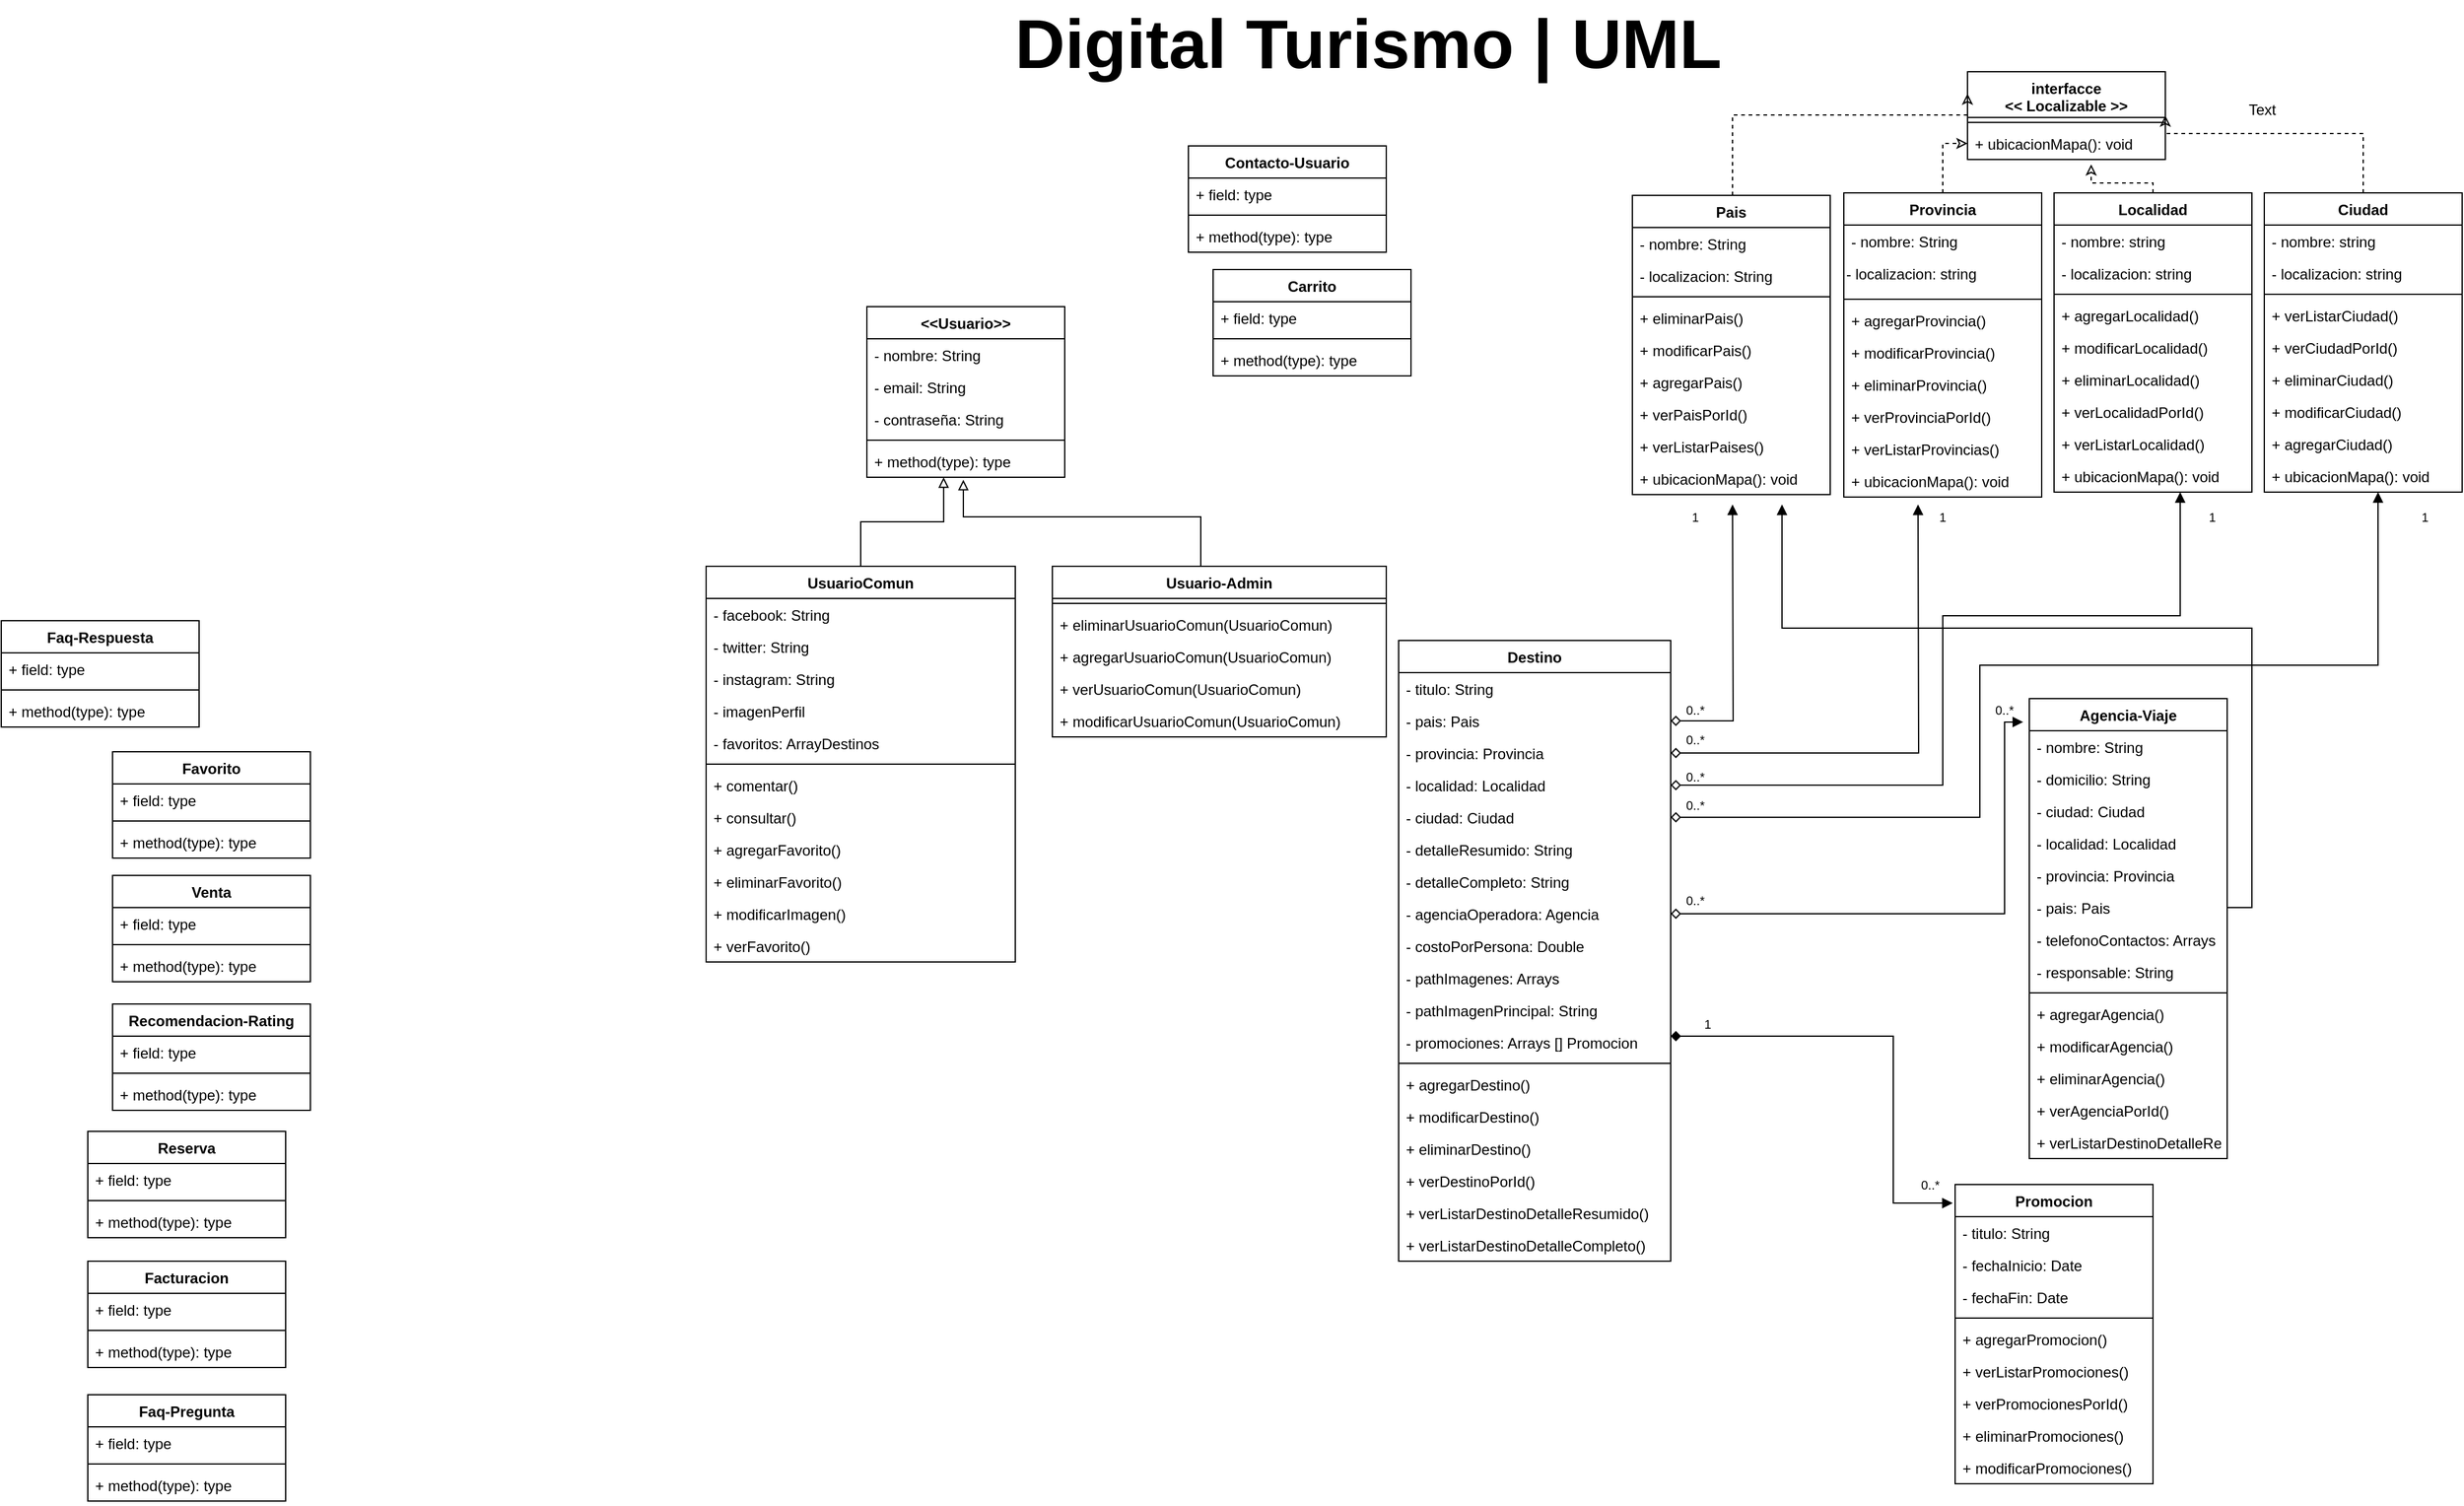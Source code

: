 <mxfile version="12.5.1" type="device"><diagram id="pY3_2us4v5o1dsbWJxJx" name="Page-1"><mxGraphModel dx="1706" dy="696" grid="1" gridSize="10" guides="1" tooltips="1" connect="1" arrows="1" fold="1" page="1" pageScale="1" pageWidth="827" pageHeight="1169" math="0" shadow="0"><root><mxCell id="0"/><mxCell id="1" parent="0"/><mxCell id="URW_GCu5MoqfNA5GjfH8-1" value="&lt;&lt;Usuario&gt;&gt;" style="swimlane;fontStyle=1;align=center;verticalAlign=top;childLayout=stackLayout;horizontal=1;startSize=26;horizontalStack=0;resizeParent=1;resizeParentMax=0;resizeLast=0;collapsible=1;marginBottom=0;" parent="1" vertex="1"><mxGeometry x="20" y="270" width="160" height="138" as="geometry"/></mxCell><mxCell id="URW_GCu5MoqfNA5GjfH8-2" value="- nombre: String " style="text;strokeColor=none;fillColor=none;align=left;verticalAlign=top;spacingLeft=4;spacingRight=4;overflow=hidden;rotatable=0;points=[[0,0.5],[1,0.5]];portConstraint=eastwest;" parent="URW_GCu5MoqfNA5GjfH8-1" vertex="1"><mxGeometry y="26" width="160" height="26" as="geometry"/></mxCell><mxCell id="oF1Pb9FVoWxPu9_nE2M1-12" value="- email: String" style="text;strokeColor=none;fillColor=none;align=left;verticalAlign=top;spacingLeft=4;spacingRight=4;overflow=hidden;rotatable=0;points=[[0,0.5],[1,0.5]];portConstraint=eastwest;" vertex="1" parent="URW_GCu5MoqfNA5GjfH8-1"><mxGeometry y="52" width="160" height="26" as="geometry"/></mxCell><mxCell id="oF1Pb9FVoWxPu9_nE2M1-13" value="- contraseña: String" style="text;strokeColor=none;fillColor=none;align=left;verticalAlign=top;spacingLeft=4;spacingRight=4;overflow=hidden;rotatable=0;points=[[0,0.5],[1,0.5]];portConstraint=eastwest;" vertex="1" parent="URW_GCu5MoqfNA5GjfH8-1"><mxGeometry y="78" width="160" height="26" as="geometry"/></mxCell><mxCell id="URW_GCu5MoqfNA5GjfH8-3" value="" style="line;strokeWidth=1;fillColor=none;align=left;verticalAlign=middle;spacingTop=-1;spacingLeft=3;spacingRight=3;rotatable=0;labelPosition=right;points=[];portConstraint=eastwest;" parent="URW_GCu5MoqfNA5GjfH8-1" vertex="1"><mxGeometry y="104" width="160" height="8" as="geometry"/></mxCell><mxCell id="URW_GCu5MoqfNA5GjfH8-4" value="+ method(type): type" style="text;strokeColor=none;fillColor=none;align=left;verticalAlign=top;spacingLeft=4;spacingRight=4;overflow=hidden;rotatable=0;points=[[0,0.5],[1,0.5]];portConstraint=eastwest;" parent="URW_GCu5MoqfNA5GjfH8-1" vertex="1"><mxGeometry y="112" width="160" height="26" as="geometry"/></mxCell><mxCell id="URW_GCu5MoqfNA5GjfH8-5" value="Destino" style="swimlane;fontStyle=1;align=center;verticalAlign=top;childLayout=stackLayout;horizontal=1;startSize=26;horizontalStack=0;resizeParent=1;resizeParentMax=0;resizeLast=0;collapsible=1;marginBottom=0;" parent="1" vertex="1"><mxGeometry x="450" y="540" width="220" height="502" as="geometry"/></mxCell><mxCell id="URW_GCu5MoqfNA5GjfH8-6" value="- titulo: String" style="text;strokeColor=none;fillColor=none;align=left;verticalAlign=top;spacingLeft=4;spacingRight=4;overflow=hidden;rotatable=0;points=[[0,0.5],[1,0.5]];portConstraint=eastwest;" parent="URW_GCu5MoqfNA5GjfH8-5" vertex="1"><mxGeometry y="26" width="220" height="26" as="geometry"/></mxCell><mxCell id="ZcD0FGQ2wyJFQ0tiXEFN-21" value="- pais: Pais" style="text;strokeColor=none;fillColor=none;align=left;verticalAlign=top;spacingLeft=4;spacingRight=4;overflow=hidden;rotatable=0;points=[[0,0.5],[1,0.5]];portConstraint=eastwest;" parent="URW_GCu5MoqfNA5GjfH8-5" vertex="1"><mxGeometry y="52" width="220" height="26" as="geometry"/></mxCell><mxCell id="ZcD0FGQ2wyJFQ0tiXEFN-22" value="- provincia: Provincia" style="text;strokeColor=none;fillColor=none;align=left;verticalAlign=top;spacingLeft=4;spacingRight=4;overflow=hidden;rotatable=0;points=[[0,0.5],[1,0.5]];portConstraint=eastwest;" parent="URW_GCu5MoqfNA5GjfH8-5" vertex="1"><mxGeometry y="78" width="220" height="26" as="geometry"/></mxCell><mxCell id="ZcD0FGQ2wyJFQ0tiXEFN-23" value="- localidad: Localidad" style="text;strokeColor=none;fillColor=none;align=left;verticalAlign=top;spacingLeft=4;spacingRight=4;overflow=hidden;rotatable=0;points=[[0,0.5],[1,0.5]];portConstraint=eastwest;" parent="URW_GCu5MoqfNA5GjfH8-5" vertex="1"><mxGeometry y="104" width="220" height="26" as="geometry"/></mxCell><mxCell id="ZcD0FGQ2wyJFQ0tiXEFN-24" value="- ciudad: Ciudad" style="text;strokeColor=none;fillColor=none;align=left;verticalAlign=top;spacingLeft=4;spacingRight=4;overflow=hidden;rotatable=0;points=[[0,0.5],[1,0.5]];portConstraint=eastwest;" parent="URW_GCu5MoqfNA5GjfH8-5" vertex="1"><mxGeometry y="130" width="220" height="26" as="geometry"/></mxCell><mxCell id="ZcD0FGQ2wyJFQ0tiXEFN-25" value="- detalleResumido: String" style="text;strokeColor=none;fillColor=none;align=left;verticalAlign=top;spacingLeft=4;spacingRight=4;overflow=hidden;rotatable=0;points=[[0,0.5],[1,0.5]];portConstraint=eastwest;" parent="URW_GCu5MoqfNA5GjfH8-5" vertex="1"><mxGeometry y="156" width="220" height="26" as="geometry"/></mxCell><mxCell id="ZcD0FGQ2wyJFQ0tiXEFN-26" value="- detalleCompleto: String" style="text;strokeColor=none;fillColor=none;align=left;verticalAlign=top;spacingLeft=4;spacingRight=4;overflow=hidden;rotatable=0;points=[[0,0.5],[1,0.5]];portConstraint=eastwest;" parent="URW_GCu5MoqfNA5GjfH8-5" vertex="1"><mxGeometry y="182" width="220" height="26" as="geometry"/></mxCell><mxCell id="ZcD0FGQ2wyJFQ0tiXEFN-27" value="- agenciaOperadora: Agencia" style="text;strokeColor=none;fillColor=none;align=left;verticalAlign=top;spacingLeft=4;spacingRight=4;overflow=hidden;rotatable=0;points=[[0,0.5],[1,0.5]];portConstraint=eastwest;" parent="URW_GCu5MoqfNA5GjfH8-5" vertex="1"><mxGeometry y="208" width="220" height="26" as="geometry"/></mxCell><mxCell id="ZcD0FGQ2wyJFQ0tiXEFN-43" value="- costoPorPersona: Double" style="text;strokeColor=none;fillColor=none;align=left;verticalAlign=top;spacingLeft=4;spacingRight=4;overflow=hidden;rotatable=0;points=[[0,0.5],[1,0.5]];portConstraint=eastwest;" parent="URW_GCu5MoqfNA5GjfH8-5" vertex="1"><mxGeometry y="234" width="220" height="26" as="geometry"/></mxCell><mxCell id="ZcD0FGQ2wyJFQ0tiXEFN-44" value="- pathImagenes: Arrays" style="text;strokeColor=none;fillColor=none;align=left;verticalAlign=top;spacingLeft=4;spacingRight=4;overflow=hidden;rotatable=0;points=[[0,0.5],[1,0.5]];portConstraint=eastwest;" parent="URW_GCu5MoqfNA5GjfH8-5" vertex="1"><mxGeometry y="260" width="220" height="26" as="geometry"/></mxCell><mxCell id="ZcD0FGQ2wyJFQ0tiXEFN-45" value="- pathImagenPrincipal: String" style="text;strokeColor=none;fillColor=none;align=left;verticalAlign=top;spacingLeft=4;spacingRight=4;overflow=hidden;rotatable=0;points=[[0,0.5],[1,0.5]];portConstraint=eastwest;" parent="URW_GCu5MoqfNA5GjfH8-5" vertex="1"><mxGeometry y="286" width="220" height="26" as="geometry"/></mxCell><mxCell id="ZcD0FGQ2wyJFQ0tiXEFN-53" value="- promociones: Arrays [] Promocion" style="text;strokeColor=none;fillColor=none;align=left;verticalAlign=top;spacingLeft=4;spacingRight=4;overflow=hidden;rotatable=0;points=[[0,0.5],[1,0.5]];portConstraint=eastwest;" parent="URW_GCu5MoqfNA5GjfH8-5" vertex="1"><mxGeometry y="312" width="220" height="26" as="geometry"/></mxCell><mxCell id="URW_GCu5MoqfNA5GjfH8-7" value="" style="line;strokeWidth=1;fillColor=none;align=left;verticalAlign=middle;spacingTop=-1;spacingLeft=3;spacingRight=3;rotatable=0;labelPosition=right;points=[];portConstraint=eastwest;" parent="URW_GCu5MoqfNA5GjfH8-5" vertex="1"><mxGeometry y="338" width="220" height="8" as="geometry"/></mxCell><mxCell id="URW_GCu5MoqfNA5GjfH8-8" value="+ agregarDestino() " style="text;strokeColor=none;fillColor=none;align=left;verticalAlign=top;spacingLeft=4;spacingRight=4;overflow=hidden;rotatable=0;points=[[0,0.5],[1,0.5]];portConstraint=eastwest;" parent="URW_GCu5MoqfNA5GjfH8-5" vertex="1"><mxGeometry y="346" width="220" height="26" as="geometry"/></mxCell><mxCell id="ZcD0FGQ2wyJFQ0tiXEFN-38" value="+ modificarDestino() " style="text;strokeColor=none;fillColor=none;align=left;verticalAlign=top;spacingLeft=4;spacingRight=4;overflow=hidden;rotatable=0;points=[[0,0.5],[1,0.5]];portConstraint=eastwest;" parent="URW_GCu5MoqfNA5GjfH8-5" vertex="1"><mxGeometry y="372" width="220" height="26" as="geometry"/></mxCell><mxCell id="ZcD0FGQ2wyJFQ0tiXEFN-39" value="+ eliminarDestino() " style="text;strokeColor=none;fillColor=none;align=left;verticalAlign=top;spacingLeft=4;spacingRight=4;overflow=hidden;rotatable=0;points=[[0,0.5],[1,0.5]];portConstraint=eastwest;" parent="URW_GCu5MoqfNA5GjfH8-5" vertex="1"><mxGeometry y="398" width="220" height="26" as="geometry"/></mxCell><mxCell id="ZcD0FGQ2wyJFQ0tiXEFN-40" value="+ verDestinoPorId() " style="text;strokeColor=none;fillColor=none;align=left;verticalAlign=top;spacingLeft=4;spacingRight=4;overflow=hidden;rotatable=0;points=[[0,0.5],[1,0.5]];portConstraint=eastwest;" parent="URW_GCu5MoqfNA5GjfH8-5" vertex="1"><mxGeometry y="424" width="220" height="26" as="geometry"/></mxCell><mxCell id="ZcD0FGQ2wyJFQ0tiXEFN-41" value="+ verListarDestinoDetalleResumido() " style="text;strokeColor=none;fillColor=none;align=left;verticalAlign=top;spacingLeft=4;spacingRight=4;overflow=hidden;rotatable=0;points=[[0,0.5],[1,0.5]];portConstraint=eastwest;" parent="URW_GCu5MoqfNA5GjfH8-5" vertex="1"><mxGeometry y="450" width="220" height="26" as="geometry"/></mxCell><mxCell id="ZcD0FGQ2wyJFQ0tiXEFN-42" value="+ verListarDestinoDetalleCompleto() " style="text;strokeColor=none;fillColor=none;align=left;verticalAlign=top;spacingLeft=4;spacingRight=4;overflow=hidden;rotatable=0;points=[[0,0.5],[1,0.5]];portConstraint=eastwest;" parent="URW_GCu5MoqfNA5GjfH8-5" vertex="1"><mxGeometry y="476" width="220" height="26" as="geometry"/></mxCell><mxCell id="ZcD0FGQ2wyJFQ0tiXEFN-36" style="edgeStyle=orthogonalEdgeStyle;rounded=0;orthogonalLoop=1;jettySize=auto;html=1;dashed=1;endArrow=classic;endFill=0;entryX=0.625;entryY=1.154;entryDx=0;entryDy=0;entryPerimeter=0;" parent="1" source="URW_GCu5MoqfNA5GjfH8-9" target="ZcD0FGQ2wyJFQ0tiXEFN-9" edge="1"><mxGeometry relative="1" as="geometry"><mxPoint x="1010" y="170" as="targetPoint"/><Array as="points"><mxPoint x="1060" y="170"/><mxPoint x="1010" y="170"/></Array></mxGeometry></mxCell><mxCell id="URW_GCu5MoqfNA5GjfH8-9" value="Localidad" style="swimlane;fontStyle=1;align=center;verticalAlign=top;childLayout=stackLayout;horizontal=1;startSize=26;horizontalStack=0;resizeParent=1;resizeParentMax=0;resizeLast=0;collapsible=1;marginBottom=0;" parent="1" vertex="1"><mxGeometry x="980" y="178" width="160" height="242" as="geometry"/></mxCell><mxCell id="URW_GCu5MoqfNA5GjfH8-10" value="- nombre: string" style="text;strokeColor=none;fillColor=none;align=left;verticalAlign=top;spacingLeft=4;spacingRight=4;overflow=hidden;rotatable=0;points=[[0,0.5],[1,0.5]];portConstraint=eastwest;" parent="URW_GCu5MoqfNA5GjfH8-9" vertex="1"><mxGeometry y="26" width="160" height="26" as="geometry"/></mxCell><mxCell id="ZcD0FGQ2wyJFQ0tiXEFN-1" value="- localizacion: string" style="text;strokeColor=none;fillColor=none;align=left;verticalAlign=top;spacingLeft=4;spacingRight=4;overflow=hidden;rotatable=0;points=[[0,0.5],[1,0.5]];portConstraint=eastwest;" parent="URW_GCu5MoqfNA5GjfH8-9" vertex="1"><mxGeometry y="52" width="160" height="26" as="geometry"/></mxCell><mxCell id="URW_GCu5MoqfNA5GjfH8-11" value="" style="line;strokeWidth=1;fillColor=none;align=left;verticalAlign=middle;spacingTop=-1;spacingLeft=3;spacingRight=3;rotatable=0;labelPosition=right;points=[];portConstraint=eastwest;" parent="URW_GCu5MoqfNA5GjfH8-9" vertex="1"><mxGeometry y="78" width="160" height="8" as="geometry"/></mxCell><mxCell id="ZcD0FGQ2wyJFQ0tiXEFN-106" value="+ agregarLocalidad() " style="text;strokeColor=none;fillColor=none;align=left;verticalAlign=top;spacingLeft=4;spacingRight=4;overflow=hidden;rotatable=0;points=[[0,0.5],[1,0.5]];portConstraint=eastwest;" parent="URW_GCu5MoqfNA5GjfH8-9" vertex="1"><mxGeometry y="86" width="160" height="26" as="geometry"/></mxCell><mxCell id="ZcD0FGQ2wyJFQ0tiXEFN-107" value="+ modificarLocalidad() " style="text;strokeColor=none;fillColor=none;align=left;verticalAlign=top;spacingLeft=4;spacingRight=4;overflow=hidden;rotatable=0;points=[[0,0.5],[1,0.5]];portConstraint=eastwest;" parent="URW_GCu5MoqfNA5GjfH8-9" vertex="1"><mxGeometry y="112" width="160" height="26" as="geometry"/></mxCell><mxCell id="ZcD0FGQ2wyJFQ0tiXEFN-108" value="+ eliminarLocalidad() " style="text;strokeColor=none;fillColor=none;align=left;verticalAlign=top;spacingLeft=4;spacingRight=4;overflow=hidden;rotatable=0;points=[[0,0.5],[1,0.5]];portConstraint=eastwest;" parent="URW_GCu5MoqfNA5GjfH8-9" vertex="1"><mxGeometry y="138" width="160" height="26" as="geometry"/></mxCell><mxCell id="ZcD0FGQ2wyJFQ0tiXEFN-109" value="+ verLocalidadPorId() " style="text;strokeColor=none;fillColor=none;align=left;verticalAlign=top;spacingLeft=4;spacingRight=4;overflow=hidden;rotatable=0;points=[[0,0.5],[1,0.5]];portConstraint=eastwest;" parent="URW_GCu5MoqfNA5GjfH8-9" vertex="1"><mxGeometry y="164" width="160" height="26" as="geometry"/></mxCell><mxCell id="ZcD0FGQ2wyJFQ0tiXEFN-110" value="+ verListarLocalidad() " style="text;strokeColor=none;fillColor=none;align=left;verticalAlign=top;spacingLeft=4;spacingRight=4;overflow=hidden;rotatable=0;points=[[0,0.5],[1,0.5]];portConstraint=eastwest;" parent="URW_GCu5MoqfNA5GjfH8-9" vertex="1"><mxGeometry y="190" width="160" height="26" as="geometry"/></mxCell><mxCell id="URW_GCu5MoqfNA5GjfH8-12" value="+ ubicacionMapa(): void" style="text;strokeColor=none;fillColor=none;align=left;verticalAlign=top;spacingLeft=4;spacingRight=4;overflow=hidden;rotatable=0;points=[[0,0.5],[1,0.5]];portConstraint=eastwest;" parent="URW_GCu5MoqfNA5GjfH8-9" vertex="1"><mxGeometry y="216" width="160" height="26" as="geometry"/></mxCell><mxCell id="ZcD0FGQ2wyJFQ0tiXEFN-35" style="edgeStyle=orthogonalEdgeStyle;rounded=0;orthogonalLoop=1;jettySize=auto;html=1;entryX=0;entryY=0.5;entryDx=0;entryDy=0;dashed=1;endArrow=classic;endFill=0;" parent="1" source="URW_GCu5MoqfNA5GjfH8-13" target="ZcD0FGQ2wyJFQ0tiXEFN-9" edge="1"><mxGeometry relative="1" as="geometry"/></mxCell><mxCell id="URW_GCu5MoqfNA5GjfH8-13" value="Provincia" style="swimlane;fontStyle=1;align=center;verticalAlign=top;childLayout=stackLayout;horizontal=1;startSize=26;horizontalStack=0;resizeParent=1;resizeParentMax=0;resizeLast=0;collapsible=1;marginBottom=0;" parent="1" vertex="1"><mxGeometry x="810" y="178" width="160" height="246" as="geometry"/></mxCell><mxCell id="URW_GCu5MoqfNA5GjfH8-14" value="- nombre: String" style="text;strokeColor=none;fillColor=none;align=left;verticalAlign=top;spacingLeft=4;spacingRight=4;overflow=hidden;rotatable=0;points=[[0,0.5],[1,0.5]];portConstraint=eastwest;" parent="URW_GCu5MoqfNA5GjfH8-13" vertex="1"><mxGeometry y="26" width="160" height="26" as="geometry"/></mxCell><mxCell id="ZcD0FGQ2wyJFQ0tiXEFN-3" value="- localizacion: string" style="text;html=1;" parent="URW_GCu5MoqfNA5GjfH8-13" vertex="1"><mxGeometry y="52" width="160" height="30" as="geometry"/></mxCell><mxCell id="URW_GCu5MoqfNA5GjfH8-15" value="" style="line;strokeWidth=1;fillColor=none;align=left;verticalAlign=middle;spacingTop=-1;spacingLeft=3;spacingRight=3;rotatable=0;labelPosition=right;points=[];portConstraint=eastwest;" parent="URW_GCu5MoqfNA5GjfH8-13" vertex="1"><mxGeometry y="82" width="160" height="8" as="geometry"/></mxCell><mxCell id="ZcD0FGQ2wyJFQ0tiXEFN-75" value="+ agregarProvincia() " style="text;strokeColor=none;fillColor=none;align=left;verticalAlign=top;spacingLeft=4;spacingRight=4;overflow=hidden;rotatable=0;points=[[0,0.5],[1,0.5]];portConstraint=eastwest;" parent="URW_GCu5MoqfNA5GjfH8-13" vertex="1"><mxGeometry y="90" width="160" height="26" as="geometry"/></mxCell><mxCell id="ZcD0FGQ2wyJFQ0tiXEFN-74" value="+ modificarProvincia() " style="text;strokeColor=none;fillColor=none;align=left;verticalAlign=top;spacingLeft=4;spacingRight=4;overflow=hidden;rotatable=0;points=[[0,0.5],[1,0.5]];portConstraint=eastwest;" parent="URW_GCu5MoqfNA5GjfH8-13" vertex="1"><mxGeometry y="116" width="160" height="26" as="geometry"/></mxCell><mxCell id="ZcD0FGQ2wyJFQ0tiXEFN-73" value="+ eliminarProvincia() " style="text;strokeColor=none;fillColor=none;align=left;verticalAlign=top;spacingLeft=4;spacingRight=4;overflow=hidden;rotatable=0;points=[[0,0.5],[1,0.5]];portConstraint=eastwest;" parent="URW_GCu5MoqfNA5GjfH8-13" vertex="1"><mxGeometry y="142" width="160" height="26" as="geometry"/></mxCell><mxCell id="ZcD0FGQ2wyJFQ0tiXEFN-76" value="+ verProvinciaPorId() " style="text;strokeColor=none;fillColor=none;align=left;verticalAlign=top;spacingLeft=4;spacingRight=4;overflow=hidden;rotatable=0;points=[[0,0.5],[1,0.5]];portConstraint=eastwest;" parent="URW_GCu5MoqfNA5GjfH8-13" vertex="1"><mxGeometry y="168" width="160" height="26" as="geometry"/></mxCell><mxCell id="ZcD0FGQ2wyJFQ0tiXEFN-77" value="+ verListarProvincias() " style="text;strokeColor=none;fillColor=none;align=left;verticalAlign=top;spacingLeft=4;spacingRight=4;overflow=hidden;rotatable=0;points=[[0,0.5],[1,0.5]];portConstraint=eastwest;" parent="URW_GCu5MoqfNA5GjfH8-13" vertex="1"><mxGeometry y="194" width="160" height="26" as="geometry"/></mxCell><mxCell id="URW_GCu5MoqfNA5GjfH8-16" value="+ ubicacionMapa(): void" style="text;strokeColor=none;fillColor=none;align=left;verticalAlign=top;spacingLeft=4;spacingRight=4;overflow=hidden;rotatable=0;points=[[0,0.5],[1,0.5]];portConstraint=eastwest;" parent="URW_GCu5MoqfNA5GjfH8-13" vertex="1"><mxGeometry y="220" width="160" height="26" as="geometry"/></mxCell><mxCell id="URW_GCu5MoqfNA5GjfH8-26" value="Favorito" style="swimlane;fontStyle=1;align=center;verticalAlign=top;childLayout=stackLayout;horizontal=1;startSize=26;horizontalStack=0;resizeParent=1;resizeParentMax=0;resizeLast=0;collapsible=1;marginBottom=0;" parent="1" vertex="1"><mxGeometry x="-590" y="630" width="160" height="86" as="geometry"/></mxCell><mxCell id="URW_GCu5MoqfNA5GjfH8-27" value="+ field: type" style="text;strokeColor=none;fillColor=none;align=left;verticalAlign=top;spacingLeft=4;spacingRight=4;overflow=hidden;rotatable=0;points=[[0,0.5],[1,0.5]];portConstraint=eastwest;" parent="URW_GCu5MoqfNA5GjfH8-26" vertex="1"><mxGeometry y="26" width="160" height="26" as="geometry"/></mxCell><mxCell id="URW_GCu5MoqfNA5GjfH8-28" value="" style="line;strokeWidth=1;fillColor=none;align=left;verticalAlign=middle;spacingTop=-1;spacingLeft=3;spacingRight=3;rotatable=0;labelPosition=right;points=[];portConstraint=eastwest;" parent="URW_GCu5MoqfNA5GjfH8-26" vertex="1"><mxGeometry y="52" width="160" height="8" as="geometry"/></mxCell><mxCell id="URW_GCu5MoqfNA5GjfH8-29" value="+ method(type): type" style="text;strokeColor=none;fillColor=none;align=left;verticalAlign=top;spacingLeft=4;spacingRight=4;overflow=hidden;rotatable=0;points=[[0,0.5],[1,0.5]];portConstraint=eastwest;" parent="URW_GCu5MoqfNA5GjfH8-26" vertex="1"><mxGeometry y="60" width="160" height="26" as="geometry"/></mxCell><mxCell id="URW_GCu5MoqfNA5GjfH8-30" value="Promocion" style="swimlane;fontStyle=1;align=center;verticalAlign=top;childLayout=stackLayout;horizontal=1;startSize=26;horizontalStack=0;resizeParent=1;resizeParentMax=0;resizeLast=0;collapsible=1;marginBottom=0;" parent="1" vertex="1"><mxGeometry x="900" y="980" width="160" height="242" as="geometry"/></mxCell><mxCell id="URW_GCu5MoqfNA5GjfH8-31" value="- titulo: String" style="text;strokeColor=none;fillColor=none;align=left;verticalAlign=top;spacingLeft=4;spacingRight=4;overflow=hidden;rotatable=0;points=[[0,0.5],[1,0.5]];portConstraint=eastwest;" parent="URW_GCu5MoqfNA5GjfH8-30" vertex="1"><mxGeometry y="26" width="160" height="26" as="geometry"/></mxCell><mxCell id="ZcD0FGQ2wyJFQ0tiXEFN-59" value="- fechaInicio: Date" style="text;strokeColor=none;fillColor=none;align=left;verticalAlign=top;spacingLeft=4;spacingRight=4;overflow=hidden;rotatable=0;points=[[0,0.5],[1,0.5]];portConstraint=eastwest;" parent="URW_GCu5MoqfNA5GjfH8-30" vertex="1"><mxGeometry y="52" width="160" height="26" as="geometry"/></mxCell><mxCell id="ZcD0FGQ2wyJFQ0tiXEFN-60" value="- fechaFin: Date" style="text;strokeColor=none;fillColor=none;align=left;verticalAlign=top;spacingLeft=4;spacingRight=4;overflow=hidden;rotatable=0;points=[[0,0.5],[1,0.5]];portConstraint=eastwest;" parent="URW_GCu5MoqfNA5GjfH8-30" vertex="1"><mxGeometry y="78" width="160" height="26" as="geometry"/></mxCell><mxCell id="URW_GCu5MoqfNA5GjfH8-32" value="" style="line;strokeWidth=1;fillColor=none;align=left;verticalAlign=middle;spacingTop=-1;spacingLeft=3;spacingRight=3;rotatable=0;labelPosition=right;points=[];portConstraint=eastwest;" parent="URW_GCu5MoqfNA5GjfH8-30" vertex="1"><mxGeometry y="104" width="160" height="8" as="geometry"/></mxCell><mxCell id="ZcD0FGQ2wyJFQ0tiXEFN-54" value="+ agregarPromocion() " style="text;strokeColor=none;fillColor=none;align=left;verticalAlign=top;spacingLeft=4;spacingRight=4;overflow=hidden;rotatable=0;points=[[0,0.5],[1,0.5]];portConstraint=eastwest;" parent="URW_GCu5MoqfNA5GjfH8-30" vertex="1"><mxGeometry y="112" width="160" height="26" as="geometry"/></mxCell><mxCell id="ZcD0FGQ2wyJFQ0tiXEFN-58" value="+ verListarPromociones() " style="text;strokeColor=none;fillColor=none;align=left;verticalAlign=top;spacingLeft=4;spacingRight=4;overflow=hidden;rotatable=0;points=[[0,0.5],[1,0.5]];portConstraint=eastwest;" parent="URW_GCu5MoqfNA5GjfH8-30" vertex="1"><mxGeometry y="138" width="160" height="26" as="geometry"/></mxCell><mxCell id="ZcD0FGQ2wyJFQ0tiXEFN-57" value="+ verPromocionesPorId() " style="text;strokeColor=none;fillColor=none;align=left;verticalAlign=top;spacingLeft=4;spacingRight=4;overflow=hidden;rotatable=0;points=[[0,0.5],[1,0.5]];portConstraint=eastwest;" parent="URW_GCu5MoqfNA5GjfH8-30" vertex="1"><mxGeometry y="164" width="160" height="26" as="geometry"/></mxCell><mxCell id="ZcD0FGQ2wyJFQ0tiXEFN-56" value="+ eliminarPromociones() " style="text;strokeColor=none;fillColor=none;align=left;verticalAlign=top;spacingLeft=4;spacingRight=4;overflow=hidden;rotatable=0;points=[[0,0.5],[1,0.5]];portConstraint=eastwest;" parent="URW_GCu5MoqfNA5GjfH8-30" vertex="1"><mxGeometry y="190" width="160" height="26" as="geometry"/></mxCell><mxCell id="ZcD0FGQ2wyJFQ0tiXEFN-55" value="+ modificarPromociones() " style="text;strokeColor=none;fillColor=none;align=left;verticalAlign=top;spacingLeft=4;spacingRight=4;overflow=hidden;rotatable=0;points=[[0,0.5],[1,0.5]];portConstraint=eastwest;" parent="URW_GCu5MoqfNA5GjfH8-30" vertex="1"><mxGeometry y="216" width="160" height="26" as="geometry"/></mxCell><mxCell id="URW_GCu5MoqfNA5GjfH8-34" value="Contacto-Usuario" style="swimlane;fontStyle=1;align=center;verticalAlign=top;childLayout=stackLayout;horizontal=1;startSize=26;horizontalStack=0;resizeParent=1;resizeParentMax=0;resizeLast=0;collapsible=1;marginBottom=0;" parent="1" vertex="1"><mxGeometry x="280" y="140" width="160" height="86" as="geometry"/></mxCell><mxCell id="URW_GCu5MoqfNA5GjfH8-35" value="+ field: type" style="text;strokeColor=none;fillColor=none;align=left;verticalAlign=top;spacingLeft=4;spacingRight=4;overflow=hidden;rotatable=0;points=[[0,0.5],[1,0.5]];portConstraint=eastwest;" parent="URW_GCu5MoqfNA5GjfH8-34" vertex="1"><mxGeometry y="26" width="160" height="26" as="geometry"/></mxCell><mxCell id="URW_GCu5MoqfNA5GjfH8-36" value="" style="line;strokeWidth=1;fillColor=none;align=left;verticalAlign=middle;spacingTop=-1;spacingLeft=3;spacingRight=3;rotatable=0;labelPosition=right;points=[];portConstraint=eastwest;" parent="URW_GCu5MoqfNA5GjfH8-34" vertex="1"><mxGeometry y="52" width="160" height="8" as="geometry"/></mxCell><mxCell id="URW_GCu5MoqfNA5GjfH8-37" value="+ method(type): type" style="text;strokeColor=none;fillColor=none;align=left;verticalAlign=top;spacingLeft=4;spacingRight=4;overflow=hidden;rotatable=0;points=[[0,0.5],[1,0.5]];portConstraint=eastwest;" parent="URW_GCu5MoqfNA5GjfH8-34" vertex="1"><mxGeometry y="60" width="160" height="26" as="geometry"/></mxCell><mxCell id="URW_GCu5MoqfNA5GjfH8-38" value="Faq-Pregunta" style="swimlane;fontStyle=1;align=center;verticalAlign=top;childLayout=stackLayout;horizontal=1;startSize=26;horizontalStack=0;resizeParent=1;resizeParentMax=0;resizeLast=0;collapsible=1;marginBottom=0;" parent="1" vertex="1"><mxGeometry x="-610" y="1150" width="160" height="86" as="geometry"/></mxCell><mxCell id="URW_GCu5MoqfNA5GjfH8-39" value="+ field: type" style="text;strokeColor=none;fillColor=none;align=left;verticalAlign=top;spacingLeft=4;spacingRight=4;overflow=hidden;rotatable=0;points=[[0,0.5],[1,0.5]];portConstraint=eastwest;" parent="URW_GCu5MoqfNA5GjfH8-38" vertex="1"><mxGeometry y="26" width="160" height="26" as="geometry"/></mxCell><mxCell id="URW_GCu5MoqfNA5GjfH8-40" value="" style="line;strokeWidth=1;fillColor=none;align=left;verticalAlign=middle;spacingTop=-1;spacingLeft=3;spacingRight=3;rotatable=0;labelPosition=right;points=[];portConstraint=eastwest;" parent="URW_GCu5MoqfNA5GjfH8-38" vertex="1"><mxGeometry y="52" width="160" height="8" as="geometry"/></mxCell><mxCell id="URW_GCu5MoqfNA5GjfH8-41" value="+ method(type): type" style="text;strokeColor=none;fillColor=none;align=left;verticalAlign=top;spacingLeft=4;spacingRight=4;overflow=hidden;rotatable=0;points=[[0,0.5],[1,0.5]];portConstraint=eastwest;" parent="URW_GCu5MoqfNA5GjfH8-38" vertex="1"><mxGeometry y="60" width="160" height="26" as="geometry"/></mxCell><mxCell id="URW_GCu5MoqfNA5GjfH8-42" value="Faq-Respuesta" style="swimlane;fontStyle=1;align=center;verticalAlign=top;childLayout=stackLayout;horizontal=1;startSize=26;horizontalStack=0;resizeParent=1;resizeParentMax=0;resizeLast=0;collapsible=1;marginBottom=0;" parent="1" vertex="1"><mxGeometry x="-680" y="524" width="160" height="86" as="geometry"/></mxCell><mxCell id="URW_GCu5MoqfNA5GjfH8-43" value="+ field: type" style="text;strokeColor=none;fillColor=none;align=left;verticalAlign=top;spacingLeft=4;spacingRight=4;overflow=hidden;rotatable=0;points=[[0,0.5],[1,0.5]];portConstraint=eastwest;" parent="URW_GCu5MoqfNA5GjfH8-42" vertex="1"><mxGeometry y="26" width="160" height="26" as="geometry"/></mxCell><mxCell id="URW_GCu5MoqfNA5GjfH8-44" value="" style="line;strokeWidth=1;fillColor=none;align=left;verticalAlign=middle;spacingTop=-1;spacingLeft=3;spacingRight=3;rotatable=0;labelPosition=right;points=[];portConstraint=eastwest;" parent="URW_GCu5MoqfNA5GjfH8-42" vertex="1"><mxGeometry y="52" width="160" height="8" as="geometry"/></mxCell><mxCell id="URW_GCu5MoqfNA5GjfH8-45" value="+ method(type): type" style="text;strokeColor=none;fillColor=none;align=left;verticalAlign=top;spacingLeft=4;spacingRight=4;overflow=hidden;rotatable=0;points=[[0,0.5],[1,0.5]];portConstraint=eastwest;" parent="URW_GCu5MoqfNA5GjfH8-42" vertex="1"><mxGeometry y="60" width="160" height="26" as="geometry"/></mxCell><mxCell id="URW_GCu5MoqfNA5GjfH8-46" value="Digital Turismo | UML" style="text;html=1;align=center;verticalAlign=middle;resizable=0;points=[];;autosize=1;fontSize=56;fontStyle=1" parent="1" vertex="1"><mxGeometry x="130" y="22" width="590" height="70" as="geometry"/></mxCell><mxCell id="oF1Pb9FVoWxPu9_nE2M1-15" style="edgeStyle=orthogonalEdgeStyle;rounded=0;orthogonalLoop=1;jettySize=auto;html=1;endArrow=block;endFill=0;" edge="1" parent="1" source="URW_GCu5MoqfNA5GjfH8-48"><mxGeometry relative="1" as="geometry"><mxPoint x="98" y="410" as="targetPoint"/><Array as="points"><mxPoint x="290" y="440"/><mxPoint x="98" y="440"/></Array></mxGeometry></mxCell><mxCell id="URW_GCu5MoqfNA5GjfH8-48" value="Usuario-Admin" style="swimlane;fontStyle=1;align=center;verticalAlign=top;childLayout=stackLayout;horizontal=1;startSize=26;horizontalStack=0;resizeParent=1;resizeParentMax=0;resizeLast=0;collapsible=1;marginBottom=0;" parent="1" vertex="1"><mxGeometry x="170" y="480" width="270" height="138" as="geometry"/></mxCell><mxCell id="URW_GCu5MoqfNA5GjfH8-50" value="" style="line;strokeWidth=1;fillColor=none;align=left;verticalAlign=middle;spacingTop=-1;spacingLeft=3;spacingRight=3;rotatable=0;labelPosition=right;points=[];portConstraint=eastwest;" parent="URW_GCu5MoqfNA5GjfH8-48" vertex="1"><mxGeometry y="26" width="270" height="8" as="geometry"/></mxCell><mxCell id="oF1Pb9FVoWxPu9_nE2M1-24" value="+ eliminarUsuarioComun(UsuarioComun)" style="text;strokeColor=none;fillColor=none;align=left;verticalAlign=top;spacingLeft=4;spacingRight=4;overflow=hidden;rotatable=0;points=[[0,0.5],[1,0.5]];portConstraint=eastwest;" vertex="1" parent="URW_GCu5MoqfNA5GjfH8-48"><mxGeometry y="34" width="270" height="26" as="geometry"/></mxCell><mxCell id="oF1Pb9FVoWxPu9_nE2M1-25" value="+ agregarUsuarioComun(UsuarioComun)" style="text;strokeColor=none;fillColor=none;align=left;verticalAlign=top;spacingLeft=4;spacingRight=4;overflow=hidden;rotatable=0;points=[[0,0.5],[1,0.5]];portConstraint=eastwest;" vertex="1" parent="URW_GCu5MoqfNA5GjfH8-48"><mxGeometry y="60" width="270" height="26" as="geometry"/></mxCell><mxCell id="oF1Pb9FVoWxPu9_nE2M1-26" value="+ verUsuarioComun(UsuarioComun)" style="text;strokeColor=none;fillColor=none;align=left;verticalAlign=top;spacingLeft=4;spacingRight=4;overflow=hidden;rotatable=0;points=[[0,0.5],[1,0.5]];portConstraint=eastwest;" vertex="1" parent="URW_GCu5MoqfNA5GjfH8-48"><mxGeometry y="86" width="270" height="26" as="geometry"/></mxCell><mxCell id="URW_GCu5MoqfNA5GjfH8-51" value="+ modificarUsuarioComun(UsuarioComun)" style="text;strokeColor=none;fillColor=none;align=left;verticalAlign=top;spacingLeft=4;spacingRight=4;overflow=hidden;rotatable=0;points=[[0,0.5],[1,0.5]];portConstraint=eastwest;" parent="URW_GCu5MoqfNA5GjfH8-48" vertex="1"><mxGeometry y="112" width="270" height="26" as="geometry"/></mxCell><mxCell id="URW_GCu5MoqfNA5GjfH8-52" value="Carrito" style="swimlane;fontStyle=1;align=center;verticalAlign=top;childLayout=stackLayout;horizontal=1;startSize=26;horizontalStack=0;resizeParent=1;resizeParentMax=0;resizeLast=0;collapsible=1;marginBottom=0;fontSize=12;" parent="1" vertex="1"><mxGeometry x="300" y="240" width="160" height="86" as="geometry"><mxRectangle x="400" y="260" width="70" height="26" as="alternateBounds"/></mxGeometry></mxCell><mxCell id="URW_GCu5MoqfNA5GjfH8-53" value="+ field: type" style="text;strokeColor=none;fillColor=none;align=left;verticalAlign=top;spacingLeft=4;spacingRight=4;overflow=hidden;rotatable=0;points=[[0,0.5],[1,0.5]];portConstraint=eastwest;" parent="URW_GCu5MoqfNA5GjfH8-52" vertex="1"><mxGeometry y="26" width="160" height="26" as="geometry"/></mxCell><mxCell id="URW_GCu5MoqfNA5GjfH8-54" value="" style="line;strokeWidth=1;fillColor=none;align=left;verticalAlign=middle;spacingTop=-1;spacingLeft=3;spacingRight=3;rotatable=0;labelPosition=right;points=[];portConstraint=eastwest;" parent="URW_GCu5MoqfNA5GjfH8-52" vertex="1"><mxGeometry y="52" width="160" height="8" as="geometry"/></mxCell><mxCell id="URW_GCu5MoqfNA5GjfH8-55" value="+ method(type): type" style="text;strokeColor=none;fillColor=none;align=left;verticalAlign=top;spacingLeft=4;spacingRight=4;overflow=hidden;rotatable=0;points=[[0,0.5],[1,0.5]];portConstraint=eastwest;" parent="URW_GCu5MoqfNA5GjfH8-52" vertex="1"><mxGeometry y="60" width="160" height="26" as="geometry"/></mxCell><mxCell id="ZcD0FGQ2wyJFQ0tiXEFN-2" style="edgeStyle=orthogonalEdgeStyle;rounded=0;orthogonalLoop=1;jettySize=auto;html=1;exitX=1;exitY=0.5;exitDx=0;exitDy=0;" parent="URW_GCu5MoqfNA5GjfH8-52" source="URW_GCu5MoqfNA5GjfH8-53" target="URW_GCu5MoqfNA5GjfH8-53" edge="1"><mxGeometry relative="1" as="geometry"/></mxCell><mxCell id="URW_GCu5MoqfNA5GjfH8-56" value="Reserva" style="swimlane;fontStyle=1;align=center;verticalAlign=top;childLayout=stackLayout;horizontal=1;startSize=26;horizontalStack=0;resizeParent=1;resizeParentMax=0;resizeLast=0;collapsible=1;marginBottom=0;fontSize=12;" parent="1" vertex="1"><mxGeometry x="-610" y="937" width="160" height="86" as="geometry"/></mxCell><mxCell id="URW_GCu5MoqfNA5GjfH8-57" value="+ field: type" style="text;strokeColor=none;fillColor=none;align=left;verticalAlign=top;spacingLeft=4;spacingRight=4;overflow=hidden;rotatable=0;points=[[0,0.5],[1,0.5]];portConstraint=eastwest;" parent="URW_GCu5MoqfNA5GjfH8-56" vertex="1"><mxGeometry y="26" width="160" height="26" as="geometry"/></mxCell><mxCell id="URW_GCu5MoqfNA5GjfH8-58" value="" style="line;strokeWidth=1;fillColor=none;align=left;verticalAlign=middle;spacingTop=-1;spacingLeft=3;spacingRight=3;rotatable=0;labelPosition=right;points=[];portConstraint=eastwest;" parent="URW_GCu5MoqfNA5GjfH8-56" vertex="1"><mxGeometry y="52" width="160" height="8" as="geometry"/></mxCell><mxCell id="URW_GCu5MoqfNA5GjfH8-59" value="+ method(type): type" style="text;strokeColor=none;fillColor=none;align=left;verticalAlign=top;spacingLeft=4;spacingRight=4;overflow=hidden;rotatable=0;points=[[0,0.5],[1,0.5]];portConstraint=eastwest;" parent="URW_GCu5MoqfNA5GjfH8-56" vertex="1"><mxGeometry y="60" width="160" height="26" as="geometry"/></mxCell><mxCell id="URW_GCu5MoqfNA5GjfH8-60" value="Venta" style="swimlane;fontStyle=1;align=center;verticalAlign=top;childLayout=stackLayout;horizontal=1;startSize=26;horizontalStack=0;resizeParent=1;resizeParentMax=0;resizeLast=0;collapsible=1;marginBottom=0;fontSize=12;" parent="1" vertex="1"><mxGeometry x="-590" y="730" width="160" height="86" as="geometry"/></mxCell><mxCell id="URW_GCu5MoqfNA5GjfH8-61" value="+ field: type" style="text;strokeColor=none;fillColor=none;align=left;verticalAlign=top;spacingLeft=4;spacingRight=4;overflow=hidden;rotatable=0;points=[[0,0.5],[1,0.5]];portConstraint=eastwest;" parent="URW_GCu5MoqfNA5GjfH8-60" vertex="1"><mxGeometry y="26" width="160" height="26" as="geometry"/></mxCell><mxCell id="URW_GCu5MoqfNA5GjfH8-62" value="" style="line;strokeWidth=1;fillColor=none;align=left;verticalAlign=middle;spacingTop=-1;spacingLeft=3;spacingRight=3;rotatable=0;labelPosition=right;points=[];portConstraint=eastwest;" parent="URW_GCu5MoqfNA5GjfH8-60" vertex="1"><mxGeometry y="52" width="160" height="8" as="geometry"/></mxCell><mxCell id="URW_GCu5MoqfNA5GjfH8-63" value="+ method(type): type" style="text;strokeColor=none;fillColor=none;align=left;verticalAlign=top;spacingLeft=4;spacingRight=4;overflow=hidden;rotatable=0;points=[[0,0.5],[1,0.5]];portConstraint=eastwest;" parent="URW_GCu5MoqfNA5GjfH8-60" vertex="1"><mxGeometry y="60" width="160" height="26" as="geometry"/></mxCell><mxCell id="URW_GCu5MoqfNA5GjfH8-64" value="Facturacion" style="swimlane;fontStyle=1;align=center;verticalAlign=top;childLayout=stackLayout;horizontal=1;startSize=26;horizontalStack=0;resizeParent=1;resizeParentMax=0;resizeLast=0;collapsible=1;marginBottom=0;fontSize=12;" parent="1" vertex="1"><mxGeometry x="-610" y="1042" width="160" height="86" as="geometry"/></mxCell><mxCell id="URW_GCu5MoqfNA5GjfH8-65" value="+ field: type" style="text;strokeColor=none;fillColor=none;align=left;verticalAlign=top;spacingLeft=4;spacingRight=4;overflow=hidden;rotatable=0;points=[[0,0.5],[1,0.5]];portConstraint=eastwest;" parent="URW_GCu5MoqfNA5GjfH8-64" vertex="1"><mxGeometry y="26" width="160" height="26" as="geometry"/></mxCell><mxCell id="URW_GCu5MoqfNA5GjfH8-66" value="" style="line;strokeWidth=1;fillColor=none;align=left;verticalAlign=middle;spacingTop=-1;spacingLeft=3;spacingRight=3;rotatable=0;labelPosition=right;points=[];portConstraint=eastwest;" parent="URW_GCu5MoqfNA5GjfH8-64" vertex="1"><mxGeometry y="52" width="160" height="8" as="geometry"/></mxCell><mxCell id="URW_GCu5MoqfNA5GjfH8-67" value="+ method(type): type" style="text;strokeColor=none;fillColor=none;align=left;verticalAlign=top;spacingLeft=4;spacingRight=4;overflow=hidden;rotatable=0;points=[[0,0.5],[1,0.5]];portConstraint=eastwest;" parent="URW_GCu5MoqfNA5GjfH8-64" vertex="1"><mxGeometry y="60" width="160" height="26" as="geometry"/></mxCell><mxCell id="URW_GCu5MoqfNA5GjfH8-69" value="Recomendacion-Rating" style="swimlane;fontStyle=1;align=center;verticalAlign=top;childLayout=stackLayout;horizontal=1;startSize=26;horizontalStack=0;resizeParent=1;resizeParentMax=0;resizeLast=0;collapsible=1;marginBottom=0;fontSize=12;" parent="1" vertex="1"><mxGeometry x="-590" y="834" width="160" height="86" as="geometry"/></mxCell><mxCell id="URW_GCu5MoqfNA5GjfH8-70" value="+ field: type" style="text;strokeColor=none;fillColor=none;align=left;verticalAlign=top;spacingLeft=4;spacingRight=4;overflow=hidden;rotatable=0;points=[[0,0.5],[1,0.5]];portConstraint=eastwest;" parent="URW_GCu5MoqfNA5GjfH8-69" vertex="1"><mxGeometry y="26" width="160" height="26" as="geometry"/></mxCell><mxCell id="URW_GCu5MoqfNA5GjfH8-71" value="" style="line;strokeWidth=1;fillColor=none;align=left;verticalAlign=middle;spacingTop=-1;spacingLeft=3;spacingRight=3;rotatable=0;labelPosition=right;points=[];portConstraint=eastwest;" parent="URW_GCu5MoqfNA5GjfH8-69" vertex="1"><mxGeometry y="52" width="160" height="8" as="geometry"/></mxCell><mxCell id="URW_GCu5MoqfNA5GjfH8-72" value="+ method(type): type" style="text;strokeColor=none;fillColor=none;align=left;verticalAlign=top;spacingLeft=4;spacingRight=4;overflow=hidden;rotatable=0;points=[[0,0.5],[1,0.5]];portConstraint=eastwest;" parent="URW_GCu5MoqfNA5GjfH8-69" vertex="1"><mxGeometry y="60" width="160" height="26" as="geometry"/></mxCell><mxCell id="URW_GCu5MoqfNA5GjfH8-78" value="Agencia-Viaje" style="swimlane;fontStyle=1;align=center;verticalAlign=top;childLayout=stackLayout;horizontal=1;startSize=26;horizontalStack=0;resizeParent=1;resizeParentMax=0;resizeLast=0;collapsible=1;marginBottom=0;fontSize=12;" parent="1" vertex="1"><mxGeometry x="960" y="587" width="160" height="372" as="geometry"/></mxCell><mxCell id="URW_GCu5MoqfNA5GjfH8-79" value="- nombre: String" style="text;strokeColor=none;fillColor=none;align=left;verticalAlign=top;spacingLeft=4;spacingRight=4;overflow=hidden;rotatable=0;points=[[0,0.5],[1,0.5]];portConstraint=eastwest;" parent="URW_GCu5MoqfNA5GjfH8-78" vertex="1"><mxGeometry y="26" width="160" height="26" as="geometry"/></mxCell><mxCell id="ZcD0FGQ2wyJFQ0tiXEFN-28" value="- domicilio: String" style="text;strokeColor=none;fillColor=none;align=left;verticalAlign=top;spacingLeft=4;spacingRight=4;overflow=hidden;rotatable=0;points=[[0,0.5],[1,0.5]];portConstraint=eastwest;" parent="URW_GCu5MoqfNA5GjfH8-78" vertex="1"><mxGeometry y="52" width="160" height="26" as="geometry"/></mxCell><mxCell id="ZcD0FGQ2wyJFQ0tiXEFN-32" value="- ciudad: Ciudad" style="text;strokeColor=none;fillColor=none;align=left;verticalAlign=top;spacingLeft=4;spacingRight=4;overflow=hidden;rotatable=0;points=[[0,0.5],[1,0.5]];portConstraint=eastwest;" parent="URW_GCu5MoqfNA5GjfH8-78" vertex="1"><mxGeometry y="78" width="160" height="26" as="geometry"/></mxCell><mxCell id="ZcD0FGQ2wyJFQ0tiXEFN-31" value="- localidad: Localidad" style="text;strokeColor=none;fillColor=none;align=left;verticalAlign=top;spacingLeft=4;spacingRight=4;overflow=hidden;rotatable=0;points=[[0,0.5],[1,0.5]];portConstraint=eastwest;" parent="URW_GCu5MoqfNA5GjfH8-78" vertex="1"><mxGeometry y="104" width="160" height="26" as="geometry"/></mxCell><mxCell id="ZcD0FGQ2wyJFQ0tiXEFN-30" value="- provincia: Provincia" style="text;strokeColor=none;fillColor=none;align=left;verticalAlign=top;spacingLeft=4;spacingRight=4;overflow=hidden;rotatable=0;points=[[0,0.5],[1,0.5]];portConstraint=eastwest;" parent="URW_GCu5MoqfNA5GjfH8-78" vertex="1"><mxGeometry y="130" width="160" height="26" as="geometry"/></mxCell><mxCell id="ZcD0FGQ2wyJFQ0tiXEFN-29" value="- pais: Pais" style="text;strokeColor=none;fillColor=none;align=left;verticalAlign=top;spacingLeft=4;spacingRight=4;overflow=hidden;rotatable=0;points=[[0,0.5],[1,0.5]];portConstraint=eastwest;" parent="URW_GCu5MoqfNA5GjfH8-78" vertex="1"><mxGeometry y="156" width="160" height="26" as="geometry"/></mxCell><mxCell id="ZcD0FGQ2wyJFQ0tiXEFN-46" value="- telefonoContactos: Arrays" style="text;strokeColor=none;fillColor=none;align=left;verticalAlign=top;spacingLeft=4;spacingRight=4;overflow=hidden;rotatable=0;points=[[0,0.5],[1,0.5]];portConstraint=eastwest;" parent="URW_GCu5MoqfNA5GjfH8-78" vertex="1"><mxGeometry y="182" width="160" height="26" as="geometry"/></mxCell><mxCell id="ZcD0FGQ2wyJFQ0tiXEFN-47" value="- responsable: String" style="text;strokeColor=none;fillColor=none;align=left;verticalAlign=top;spacingLeft=4;spacingRight=4;overflow=hidden;rotatable=0;points=[[0,0.5],[1,0.5]];portConstraint=eastwest;" parent="URW_GCu5MoqfNA5GjfH8-78" vertex="1"><mxGeometry y="208" width="160" height="26" as="geometry"/></mxCell><mxCell id="URW_GCu5MoqfNA5GjfH8-80" value="" style="line;strokeWidth=1;fillColor=none;align=left;verticalAlign=middle;spacingTop=-1;spacingLeft=3;spacingRight=3;rotatable=0;labelPosition=right;points=[];portConstraint=eastwest;" parent="URW_GCu5MoqfNA5GjfH8-78" vertex="1"><mxGeometry y="234" width="160" height="8" as="geometry"/></mxCell><mxCell id="ZcD0FGQ2wyJFQ0tiXEFN-48" value="+ agregarAgencia() " style="text;strokeColor=none;fillColor=none;align=left;verticalAlign=top;spacingLeft=4;spacingRight=4;overflow=hidden;rotatable=0;points=[[0,0.5],[1,0.5]];portConstraint=eastwest;" parent="URW_GCu5MoqfNA5GjfH8-78" vertex="1"><mxGeometry y="242" width="160" height="26" as="geometry"/></mxCell><mxCell id="ZcD0FGQ2wyJFQ0tiXEFN-49" value="+ modificarAgencia() " style="text;strokeColor=none;fillColor=none;align=left;verticalAlign=top;spacingLeft=4;spacingRight=4;overflow=hidden;rotatable=0;points=[[0,0.5],[1,0.5]];portConstraint=eastwest;" parent="URW_GCu5MoqfNA5GjfH8-78" vertex="1"><mxGeometry y="268" width="160" height="26" as="geometry"/></mxCell><mxCell id="ZcD0FGQ2wyJFQ0tiXEFN-50" value="+ eliminarAgencia() " style="text;strokeColor=none;fillColor=none;align=left;verticalAlign=top;spacingLeft=4;spacingRight=4;overflow=hidden;rotatable=0;points=[[0,0.5],[1,0.5]];portConstraint=eastwest;" parent="URW_GCu5MoqfNA5GjfH8-78" vertex="1"><mxGeometry y="294" width="160" height="26" as="geometry"/></mxCell><mxCell id="ZcD0FGQ2wyJFQ0tiXEFN-51" value="+ verAgenciaPorId() " style="text;strokeColor=none;fillColor=none;align=left;verticalAlign=top;spacingLeft=4;spacingRight=4;overflow=hidden;rotatable=0;points=[[0,0.5],[1,0.5]];portConstraint=eastwest;" parent="URW_GCu5MoqfNA5GjfH8-78" vertex="1"><mxGeometry y="320" width="160" height="26" as="geometry"/></mxCell><mxCell id="ZcD0FGQ2wyJFQ0tiXEFN-52" value="+ verListarDestinoDetalleResumido() " style="text;strokeColor=none;fillColor=none;align=left;verticalAlign=top;spacingLeft=4;spacingRight=4;overflow=hidden;rotatable=0;points=[[0,0.5],[1,0.5]];portConstraint=eastwest;" parent="URW_GCu5MoqfNA5GjfH8-78" vertex="1"><mxGeometry y="346" width="160" height="26" as="geometry"/></mxCell><mxCell id="ZcD0FGQ2wyJFQ0tiXEFN-5" value="interfacce&#10;&lt;&lt; Localizable &gt;&gt;" style="swimlane;fontStyle=1;align=center;verticalAlign=top;childLayout=stackLayout;horizontal=1;startSize=37;horizontalStack=0;resizeParent=1;resizeParentMax=0;resizeLast=0;collapsible=1;marginBottom=0;" parent="1" vertex="1"><mxGeometry x="910" y="80" width="160" height="71" as="geometry"/></mxCell><mxCell id="ZcD0FGQ2wyJFQ0tiXEFN-8" value="" style="line;strokeWidth=1;fillColor=none;align=left;verticalAlign=middle;spacingTop=-1;spacingLeft=3;spacingRight=3;rotatable=0;labelPosition=right;points=[];portConstraint=eastwest;" parent="ZcD0FGQ2wyJFQ0tiXEFN-5" vertex="1"><mxGeometry y="37" width="160" height="8" as="geometry"/></mxCell><mxCell id="ZcD0FGQ2wyJFQ0tiXEFN-9" value="+ ubicacionMapa(): void" style="text;strokeColor=none;fillColor=none;align=left;verticalAlign=top;spacingLeft=4;spacingRight=4;overflow=hidden;rotatable=0;points=[[0,0.5],[1,0.5]];portConstraint=eastwest;" parent="ZcD0FGQ2wyJFQ0tiXEFN-5" vertex="1"><mxGeometry y="45" width="160" height="26" as="geometry"/></mxCell><mxCell id="ZcD0FGQ2wyJFQ0tiXEFN-33" style="edgeStyle=orthogonalEdgeStyle;rounded=0;orthogonalLoop=1;jettySize=auto;html=1;entryX=0;entryY=0.25;entryDx=0;entryDy=0;dashed=1;endArrow=classic;endFill=0;" parent="1" source="ZcD0FGQ2wyJFQ0tiXEFN-10" target="ZcD0FGQ2wyJFQ0tiXEFN-5" edge="1"><mxGeometry relative="1" as="geometry"><Array as="points"><mxPoint x="720" y="115"/></Array></mxGeometry></mxCell><mxCell id="ZcD0FGQ2wyJFQ0tiXEFN-10" value="Pais" style="swimlane;fontStyle=1;align=center;verticalAlign=top;childLayout=stackLayout;horizontal=1;startSize=26;horizontalStack=0;resizeParent=1;resizeParentMax=0;resizeLast=0;collapsible=1;marginBottom=0;" parent="1" vertex="1"><mxGeometry x="639" y="180" width="160" height="242" as="geometry"/></mxCell><mxCell id="ZcD0FGQ2wyJFQ0tiXEFN-11" value="- nombre: String" style="text;strokeColor=none;fillColor=none;align=left;verticalAlign=top;spacingLeft=4;spacingRight=4;overflow=hidden;rotatable=0;points=[[0,0.5],[1,0.5]];portConstraint=eastwest;" parent="ZcD0FGQ2wyJFQ0tiXEFN-10" vertex="1"><mxGeometry y="26" width="160" height="26" as="geometry"/></mxCell><mxCell id="ZcD0FGQ2wyJFQ0tiXEFN-12" value="- localizacion: String" style="text;strokeColor=none;fillColor=none;align=left;verticalAlign=top;spacingLeft=4;spacingRight=4;overflow=hidden;rotatable=0;points=[[0,0.5],[1,0.5]];portConstraint=eastwest;" parent="ZcD0FGQ2wyJFQ0tiXEFN-10" vertex="1"><mxGeometry y="52" width="160" height="26" as="geometry"/></mxCell><mxCell id="ZcD0FGQ2wyJFQ0tiXEFN-13" value="" style="line;strokeWidth=1;fillColor=none;align=left;verticalAlign=middle;spacingTop=-1;spacingLeft=3;spacingRight=3;rotatable=0;labelPosition=right;points=[];portConstraint=eastwest;" parent="ZcD0FGQ2wyJFQ0tiXEFN-10" vertex="1"><mxGeometry y="78" width="160" height="8" as="geometry"/></mxCell><mxCell id="ZcD0FGQ2wyJFQ0tiXEFN-70" value="+ eliminarPais() " style="text;strokeColor=none;fillColor=none;align=left;verticalAlign=top;spacingLeft=4;spacingRight=4;overflow=hidden;rotatable=0;points=[[0,0.5],[1,0.5]];portConstraint=eastwest;" parent="ZcD0FGQ2wyJFQ0tiXEFN-10" vertex="1"><mxGeometry y="86" width="160" height="26" as="geometry"/></mxCell><mxCell id="ZcD0FGQ2wyJFQ0tiXEFN-69" value="+ modificarPais() " style="text;strokeColor=none;fillColor=none;align=left;verticalAlign=top;spacingLeft=4;spacingRight=4;overflow=hidden;rotatable=0;points=[[0,0.5],[1,0.5]];portConstraint=eastwest;" parent="ZcD0FGQ2wyJFQ0tiXEFN-10" vertex="1"><mxGeometry y="112" width="160" height="26" as="geometry"/></mxCell><mxCell id="ZcD0FGQ2wyJFQ0tiXEFN-68" value="+ agregarPais() " style="text;strokeColor=none;fillColor=none;align=left;verticalAlign=top;spacingLeft=4;spacingRight=4;overflow=hidden;rotatable=0;points=[[0,0.5],[1,0.5]];portConstraint=eastwest;" parent="ZcD0FGQ2wyJFQ0tiXEFN-10" vertex="1"><mxGeometry y="138" width="160" height="26" as="geometry"/></mxCell><mxCell id="ZcD0FGQ2wyJFQ0tiXEFN-71" value="+ verPaisPorId() " style="text;strokeColor=none;fillColor=none;align=left;verticalAlign=top;spacingLeft=4;spacingRight=4;overflow=hidden;rotatable=0;points=[[0,0.5],[1,0.5]];portConstraint=eastwest;" parent="ZcD0FGQ2wyJFQ0tiXEFN-10" vertex="1"><mxGeometry y="164" width="160" height="26" as="geometry"/></mxCell><mxCell id="ZcD0FGQ2wyJFQ0tiXEFN-72" value="+ verListarPaises() " style="text;strokeColor=none;fillColor=none;align=left;verticalAlign=top;spacingLeft=4;spacingRight=4;overflow=hidden;rotatable=0;points=[[0,0.5],[1,0.5]];portConstraint=eastwest;" parent="ZcD0FGQ2wyJFQ0tiXEFN-10" vertex="1"><mxGeometry y="190" width="160" height="26" as="geometry"/></mxCell><mxCell id="ZcD0FGQ2wyJFQ0tiXEFN-14" value="+ ubicacionMapa(): void" style="text;strokeColor=none;fillColor=none;align=left;verticalAlign=top;spacingLeft=4;spacingRight=4;overflow=hidden;rotatable=0;points=[[0,0.5],[1,0.5]];portConstraint=eastwest;" parent="ZcD0FGQ2wyJFQ0tiXEFN-10" vertex="1"><mxGeometry y="216" width="160" height="26" as="geometry"/></mxCell><mxCell id="ZcD0FGQ2wyJFQ0tiXEFN-37" style="edgeStyle=orthogonalEdgeStyle;rounded=0;orthogonalLoop=1;jettySize=auto;html=1;entryX=1;entryY=0.5;entryDx=0;entryDy=0;dashed=1;endArrow=classic;endFill=0;" parent="1" source="ZcD0FGQ2wyJFQ0tiXEFN-16" target="ZcD0FGQ2wyJFQ0tiXEFN-5" edge="1"><mxGeometry relative="1" as="geometry"><Array as="points"><mxPoint x="1230" y="130"/></Array></mxGeometry></mxCell><mxCell id="ZcD0FGQ2wyJFQ0tiXEFN-16" value="Ciudad" style="swimlane;fontStyle=1;align=center;verticalAlign=top;childLayout=stackLayout;horizontal=1;startSize=26;horizontalStack=0;resizeParent=1;resizeParentMax=0;resizeLast=0;collapsible=1;marginBottom=0;" parent="1" vertex="1"><mxGeometry x="1150" y="178" width="160" height="242" as="geometry"/></mxCell><mxCell id="ZcD0FGQ2wyJFQ0tiXEFN-17" value="- nombre: string" style="text;strokeColor=none;fillColor=none;align=left;verticalAlign=top;spacingLeft=4;spacingRight=4;overflow=hidden;rotatable=0;points=[[0,0.5],[1,0.5]];portConstraint=eastwest;" parent="ZcD0FGQ2wyJFQ0tiXEFN-16" vertex="1"><mxGeometry y="26" width="160" height="26" as="geometry"/></mxCell><mxCell id="ZcD0FGQ2wyJFQ0tiXEFN-18" value="- localizacion: string" style="text;strokeColor=none;fillColor=none;align=left;verticalAlign=top;spacingLeft=4;spacingRight=4;overflow=hidden;rotatable=0;points=[[0,0.5],[1,0.5]];portConstraint=eastwest;" parent="ZcD0FGQ2wyJFQ0tiXEFN-16" vertex="1"><mxGeometry y="52" width="160" height="26" as="geometry"/></mxCell><mxCell id="ZcD0FGQ2wyJFQ0tiXEFN-19" value="" style="line;strokeWidth=1;fillColor=none;align=left;verticalAlign=middle;spacingTop=-1;spacingLeft=3;spacingRight=3;rotatable=0;labelPosition=right;points=[];portConstraint=eastwest;" parent="ZcD0FGQ2wyJFQ0tiXEFN-16" vertex="1"><mxGeometry y="78" width="160" height="8" as="geometry"/></mxCell><mxCell id="ZcD0FGQ2wyJFQ0tiXEFN-143" value="+ verListarCiudad() " style="text;strokeColor=none;fillColor=none;align=left;verticalAlign=top;spacingLeft=4;spacingRight=4;overflow=hidden;rotatable=0;points=[[0,0.5],[1,0.5]];portConstraint=eastwest;" parent="ZcD0FGQ2wyJFQ0tiXEFN-16" vertex="1"><mxGeometry y="86" width="160" height="26" as="geometry"/></mxCell><mxCell id="ZcD0FGQ2wyJFQ0tiXEFN-142" value="+ verCiudadPorId() " style="text;strokeColor=none;fillColor=none;align=left;verticalAlign=top;spacingLeft=4;spacingRight=4;overflow=hidden;rotatable=0;points=[[0,0.5],[1,0.5]];portConstraint=eastwest;" parent="ZcD0FGQ2wyJFQ0tiXEFN-16" vertex="1"><mxGeometry y="112" width="160" height="26" as="geometry"/></mxCell><mxCell id="ZcD0FGQ2wyJFQ0tiXEFN-141" value="+ eliminarCiudad() " style="text;strokeColor=none;fillColor=none;align=left;verticalAlign=top;spacingLeft=4;spacingRight=4;overflow=hidden;rotatable=0;points=[[0,0.5],[1,0.5]];portConstraint=eastwest;" parent="ZcD0FGQ2wyJFQ0tiXEFN-16" vertex="1"><mxGeometry y="138" width="160" height="26" as="geometry"/></mxCell><mxCell id="ZcD0FGQ2wyJFQ0tiXEFN-140" value="+ modificarCiudad() " style="text;strokeColor=none;fillColor=none;align=left;verticalAlign=top;spacingLeft=4;spacingRight=4;overflow=hidden;rotatable=0;points=[[0,0.5],[1,0.5]];portConstraint=eastwest;" parent="ZcD0FGQ2wyJFQ0tiXEFN-16" vertex="1"><mxGeometry y="164" width="160" height="26" as="geometry"/></mxCell><mxCell id="ZcD0FGQ2wyJFQ0tiXEFN-139" value="+ agregarCiudad() " style="text;strokeColor=none;fillColor=none;align=left;verticalAlign=top;spacingLeft=4;spacingRight=4;overflow=hidden;rotatable=0;points=[[0,0.5],[1,0.5]];portConstraint=eastwest;" parent="ZcD0FGQ2wyJFQ0tiXEFN-16" vertex="1"><mxGeometry y="190" width="160" height="26" as="geometry"/></mxCell><mxCell id="ZcD0FGQ2wyJFQ0tiXEFN-20" value="+ ubicacionMapa(): void" style="text;strokeColor=none;fillColor=none;align=left;verticalAlign=top;spacingLeft=4;spacingRight=4;overflow=hidden;rotatable=0;points=[[0,0.5],[1,0.5]];portConstraint=eastwest;" parent="ZcD0FGQ2wyJFQ0tiXEFN-16" vertex="1"><mxGeometry y="216" width="160" height="26" as="geometry"/></mxCell><mxCell id="ZcD0FGQ2wyJFQ0tiXEFN-34" value="Text" style="text;html=1;align=center;verticalAlign=middle;resizable=0;points=[];autosize=1;" parent="1" vertex="1"><mxGeometry x="1128" y="101" width="40" height="20" as="geometry"/></mxCell><mxCell id="ZcD0FGQ2wyJFQ0tiXEFN-78" style="edgeStyle=orthogonalEdgeStyle;rounded=0;orthogonalLoop=1;jettySize=auto;html=1;endArrow=block;endFill=1;startArrow=diamond;startFill=0;" parent="1" source="ZcD0FGQ2wyJFQ0tiXEFN-21" edge="1"><mxGeometry relative="1" as="geometry"><mxPoint x="720" y="430" as="targetPoint"/></mxGeometry></mxCell><mxCell id="ZcD0FGQ2wyJFQ0tiXEFN-79" style="edgeStyle=orthogonalEdgeStyle;rounded=0;orthogonalLoop=1;jettySize=auto;html=1;endArrow=block;endFill=1;startArrow=diamond;startFill=0;" parent="1" source="ZcD0FGQ2wyJFQ0tiXEFN-22" edge="1"><mxGeometry relative="1" as="geometry"><mxPoint x="870" y="430" as="targetPoint"/></mxGeometry></mxCell><mxCell id="ZcD0FGQ2wyJFQ0tiXEFN-80" style="edgeStyle=orthogonalEdgeStyle;rounded=0;orthogonalLoop=1;jettySize=auto;html=1;endArrow=block;endFill=1;startArrow=diamond;startFill=0;" parent="1" source="ZcD0FGQ2wyJFQ0tiXEFN-23" edge="1" target="URW_GCu5MoqfNA5GjfH8-12"><mxGeometry relative="1" as="geometry"><mxPoint x="1082" y="440" as="targetPoint"/><Array as="points"><mxPoint x="890" y="657"/><mxPoint x="890" y="520"/><mxPoint x="1082" y="520"/></Array></mxGeometry></mxCell><mxCell id="ZcD0FGQ2wyJFQ0tiXEFN-81" style="edgeStyle=orthogonalEdgeStyle;rounded=0;orthogonalLoop=1;jettySize=auto;html=1;endArrow=block;endFill=1;startArrow=diamond;startFill=0;" parent="1" source="ZcD0FGQ2wyJFQ0tiXEFN-24" edge="1" target="ZcD0FGQ2wyJFQ0tiXEFN-20"><mxGeometry relative="1" as="geometry"><mxPoint x="1242" y="450" as="targetPoint"/><Array as="points"><mxPoint x="920" y="683"/><mxPoint x="920" y="560"/><mxPoint x="1242" y="560"/></Array></mxGeometry></mxCell><mxCell id="ZcD0FGQ2wyJFQ0tiXEFN-82" style="edgeStyle=orthogonalEdgeStyle;rounded=0;orthogonalLoop=1;jettySize=auto;html=1;endArrow=block;endFill=1;entryX=-0.031;entryY=0.051;entryDx=0;entryDy=0;entryPerimeter=0;startArrow=diamond;startFill=0;" parent="1" source="ZcD0FGQ2wyJFQ0tiXEFN-27" target="URW_GCu5MoqfNA5GjfH8-78" edge="1"><mxGeometry relative="1" as="geometry"><mxPoint x="950" y="760" as="targetPoint"/><Array as="points"><mxPoint x="940" y="761"/><mxPoint x="940" y="606"/></Array></mxGeometry></mxCell><mxCell id="ZcD0FGQ2wyJFQ0tiXEFN-85" style="edgeStyle=orthogonalEdgeStyle;rounded=0;orthogonalLoop=1;jettySize=auto;html=1;exitX=1;exitY=0.5;exitDx=0;exitDy=0;endArrow=block;endFill=1;" parent="1" source="ZcD0FGQ2wyJFQ0tiXEFN-29" edge="1"><mxGeometry relative="1" as="geometry"><mxPoint x="760" y="430" as="targetPoint"/><Array as="points"><mxPoint x="1140" y="756"/><mxPoint x="1140" y="530"/><mxPoint x="760" y="530"/><mxPoint x="760" y="430"/></Array></mxGeometry></mxCell><mxCell id="ZcD0FGQ2wyJFQ0tiXEFN-97" style="edgeStyle=orthogonalEdgeStyle;rounded=0;orthogonalLoop=1;jettySize=auto;html=1;entryX=-0.012;entryY=0.062;entryDx=0;entryDy=0;entryPerimeter=0;startArrow=diamond;startFill=1;endArrow=block;endFill=1;fontSize=10;" parent="1" source="ZcD0FGQ2wyJFQ0tiXEFN-53" target="URW_GCu5MoqfNA5GjfH8-30" edge="1"><mxGeometry relative="1" as="geometry"><Array as="points"><mxPoint x="850" y="860"/><mxPoint x="850" y="995"/></Array></mxGeometry></mxCell><mxCell id="ZcD0FGQ2wyJFQ0tiXEFN-87" value="1" style="text;html=1;strokeColor=none;fillColor=none;align=center;verticalAlign=middle;whiteSpace=wrap;rounded=0;fontSize=10;" parent="1" vertex="1"><mxGeometry x="680" y="840" width="40" height="20" as="geometry"/></mxCell><mxCell id="ZcD0FGQ2wyJFQ0tiXEFN-90" value="0..*" style="text;html=1;strokeColor=none;fillColor=none;align=center;verticalAlign=middle;whiteSpace=wrap;rounded=0;fontSize=10;" parent="1" vertex="1"><mxGeometry x="860" y="970" width="40" height="20" as="geometry"/></mxCell><mxCell id="ZcD0FGQ2wyJFQ0tiXEFN-101" value="0..*" style="text;html=1;strokeColor=none;fillColor=none;align=center;verticalAlign=middle;whiteSpace=wrap;rounded=0;fontSize=10;" parent="1" vertex="1"><mxGeometry x="670" y="740" width="40" height="20" as="geometry"/></mxCell><mxCell id="ZcD0FGQ2wyJFQ0tiXEFN-102" value="0..*" style="text;html=1;strokeColor=none;fillColor=none;align=center;verticalAlign=middle;whiteSpace=wrap;rounded=0;fontSize=10;" parent="1" vertex="1"><mxGeometry x="920" y="586" width="40" height="20" as="geometry"/></mxCell><mxCell id="ZcD0FGQ2wyJFQ0tiXEFN-104" style="edgeStyle=orthogonalEdgeStyle;rounded=0;orthogonalLoop=1;jettySize=auto;html=1;exitX=0.5;exitY=1;exitDx=0;exitDy=0;startArrow=diamond;startFill=1;endArrow=block;endFill=1;fontSize=10;" parent="1" source="ZcD0FGQ2wyJFQ0tiXEFN-87" target="ZcD0FGQ2wyJFQ0tiXEFN-87" edge="1"><mxGeometry relative="1" as="geometry"/></mxCell><mxCell id="ZcD0FGQ2wyJFQ0tiXEFN-137" value="0..*" style="text;html=1;strokeColor=none;fillColor=none;align=center;verticalAlign=middle;whiteSpace=wrap;rounded=0;fontSize=10;" parent="1" vertex="1"><mxGeometry x="670" y="586" width="40" height="20" as="geometry"/></mxCell><mxCell id="ZcD0FGQ2wyJFQ0tiXEFN-138" value="1" style="text;html=1;strokeColor=none;fillColor=none;align=center;verticalAlign=middle;whiteSpace=wrap;rounded=0;fontSize=10;" parent="1" vertex="1"><mxGeometry x="870" y="430" width="40" height="20" as="geometry"/></mxCell><mxCell id="oF1Pb9FVoWxPu9_nE2M1-1" value="0..*" style="text;html=1;strokeColor=none;fillColor=none;align=center;verticalAlign=middle;whiteSpace=wrap;rounded=0;fontSize=10;" vertex="1" parent="1"><mxGeometry x="670" y="640" width="40" height="20" as="geometry"/></mxCell><mxCell id="oF1Pb9FVoWxPu9_nE2M1-2" value="0..*" style="text;html=1;strokeColor=none;fillColor=none;align=center;verticalAlign=middle;whiteSpace=wrap;rounded=0;fontSize=10;" vertex="1" parent="1"><mxGeometry x="670" y="663" width="40" height="20" as="geometry"/></mxCell><mxCell id="oF1Pb9FVoWxPu9_nE2M1-3" value="1" style="text;html=1;strokeColor=none;fillColor=none;align=center;verticalAlign=middle;whiteSpace=wrap;rounded=0;fontSize=10;" vertex="1" parent="1"><mxGeometry x="1088" y="430" width="40" height="20" as="geometry"/></mxCell><mxCell id="oF1Pb9FVoWxPu9_nE2M1-4" value="1" style="text;html=1;strokeColor=none;fillColor=none;align=center;verticalAlign=middle;whiteSpace=wrap;rounded=0;fontSize=10;" vertex="1" parent="1"><mxGeometry x="1260" y="430" width="40" height="20" as="geometry"/></mxCell><mxCell id="oF1Pb9FVoWxPu9_nE2M1-8" value="0..*" style="text;html=1;strokeColor=none;fillColor=none;align=center;verticalAlign=middle;whiteSpace=wrap;rounded=0;fontSize=10;" vertex="1" parent="1"><mxGeometry x="670" y="610" width="40" height="20" as="geometry"/></mxCell><mxCell id="oF1Pb9FVoWxPu9_nE2M1-10" style="edgeStyle=orthogonalEdgeStyle;rounded=0;orthogonalLoop=1;jettySize=auto;html=1;exitX=0.5;exitY=1;exitDx=0;exitDy=0;" edge="1" parent="1" source="ZcD0FGQ2wyJFQ0tiXEFN-138" target="ZcD0FGQ2wyJFQ0tiXEFN-138"><mxGeometry relative="1" as="geometry"/></mxCell><mxCell id="oF1Pb9FVoWxPu9_nE2M1-11" value="1" style="text;html=1;strokeColor=none;fillColor=none;align=center;verticalAlign=middle;whiteSpace=wrap;rounded=0;fontSize=10;" vertex="1" parent="1"><mxGeometry x="670" y="430" width="40" height="20" as="geometry"/></mxCell><mxCell id="oF1Pb9FVoWxPu9_nE2M1-19" style="edgeStyle=orthogonalEdgeStyle;rounded=0;orthogonalLoop=1;jettySize=auto;html=1;entryX=0.388;entryY=1;entryDx=0;entryDy=0;entryPerimeter=0;endArrow=block;endFill=0;" edge="1" parent="1" source="oF1Pb9FVoWxPu9_nE2M1-16" target="URW_GCu5MoqfNA5GjfH8-4"><mxGeometry relative="1" as="geometry"/></mxCell><mxCell id="oF1Pb9FVoWxPu9_nE2M1-16" value="UsuarioComun" style="swimlane;fontStyle=1;align=center;verticalAlign=top;childLayout=stackLayout;horizontal=1;startSize=26;horizontalStack=0;resizeParent=1;resizeParentMax=0;resizeLast=0;collapsible=1;marginBottom=0;" vertex="1" parent="1"><mxGeometry x="-110" y="480" width="250" height="320" as="geometry"/></mxCell><mxCell id="oF1Pb9FVoWxPu9_nE2M1-20" value="- facebook: String " style="text;strokeColor=none;fillColor=none;align=left;verticalAlign=top;spacingLeft=4;spacingRight=4;overflow=hidden;rotatable=0;points=[[0,0.5],[1,0.5]];portConstraint=eastwest;" vertex="1" parent="oF1Pb9FVoWxPu9_nE2M1-16"><mxGeometry y="26" width="250" height="26" as="geometry"/></mxCell><mxCell id="oF1Pb9FVoWxPu9_nE2M1-21" value="- twitter: String " style="text;strokeColor=none;fillColor=none;align=left;verticalAlign=top;spacingLeft=4;spacingRight=4;overflow=hidden;rotatable=0;points=[[0,0.5],[1,0.5]];portConstraint=eastwest;" vertex="1" parent="oF1Pb9FVoWxPu9_nE2M1-16"><mxGeometry y="52" width="250" height="26" as="geometry"/></mxCell><mxCell id="oF1Pb9FVoWxPu9_nE2M1-22" value="- instagram: String " style="text;strokeColor=none;fillColor=none;align=left;verticalAlign=top;spacingLeft=4;spacingRight=4;overflow=hidden;rotatable=0;points=[[0,0.5],[1,0.5]];portConstraint=eastwest;" vertex="1" parent="oF1Pb9FVoWxPu9_nE2M1-16"><mxGeometry y="78" width="250" height="26" as="geometry"/></mxCell><mxCell id="oF1Pb9FVoWxPu9_nE2M1-32" value="- imagenPerfil" style="text;strokeColor=none;fillColor=none;align=left;verticalAlign=top;spacingLeft=4;spacingRight=4;overflow=hidden;rotatable=0;points=[[0,0.5],[1,0.5]];portConstraint=eastwest;" vertex="1" parent="oF1Pb9FVoWxPu9_nE2M1-16"><mxGeometry y="104" width="250" height="26" as="geometry"/></mxCell><mxCell id="oF1Pb9FVoWxPu9_nE2M1-23" value="- favoritos: ArrayDestinos" style="text;strokeColor=none;fillColor=none;align=left;verticalAlign=top;spacingLeft=4;spacingRight=4;overflow=hidden;rotatable=0;points=[[0,0.5],[1,0.5]];portConstraint=eastwest;" vertex="1" parent="oF1Pb9FVoWxPu9_nE2M1-16"><mxGeometry y="130" width="250" height="26" as="geometry"/></mxCell><mxCell id="oF1Pb9FVoWxPu9_nE2M1-17" value="" style="line;strokeWidth=1;fillColor=none;align=left;verticalAlign=middle;spacingTop=-1;spacingLeft=3;spacingRight=3;rotatable=0;labelPosition=right;points=[];portConstraint=eastwest;" vertex="1" parent="oF1Pb9FVoWxPu9_nE2M1-16"><mxGeometry y="156" width="250" height="8" as="geometry"/></mxCell><mxCell id="oF1Pb9FVoWxPu9_nE2M1-18" value="+ comentar()" style="text;strokeColor=none;fillColor=none;align=left;verticalAlign=top;spacingLeft=4;spacingRight=4;overflow=hidden;rotatable=0;points=[[0,0.5],[1,0.5]];portConstraint=eastwest;" vertex="1" parent="oF1Pb9FVoWxPu9_nE2M1-16"><mxGeometry y="164" width="250" height="26" as="geometry"/></mxCell><mxCell id="oF1Pb9FVoWxPu9_nE2M1-31" value="+ consultar()" style="text;strokeColor=none;fillColor=none;align=left;verticalAlign=top;spacingLeft=4;spacingRight=4;overflow=hidden;rotatable=0;points=[[0,0.5],[1,0.5]];portConstraint=eastwest;" vertex="1" parent="oF1Pb9FVoWxPu9_nE2M1-16"><mxGeometry y="190" width="250" height="26" as="geometry"/></mxCell><mxCell id="oF1Pb9FVoWxPu9_nE2M1-28" value="+ agregarFavorito()" style="text;strokeColor=none;fillColor=none;align=left;verticalAlign=top;spacingLeft=4;spacingRight=4;overflow=hidden;rotatable=0;points=[[0,0.5],[1,0.5]];portConstraint=eastwest;" vertex="1" parent="oF1Pb9FVoWxPu9_nE2M1-16"><mxGeometry y="216" width="250" height="26" as="geometry"/></mxCell><mxCell id="oF1Pb9FVoWxPu9_nE2M1-27" value="+ eliminarFavorito()" style="text;strokeColor=none;fillColor=none;align=left;verticalAlign=top;spacingLeft=4;spacingRight=4;overflow=hidden;rotatable=0;points=[[0,0.5],[1,0.5]];portConstraint=eastwest;" vertex="1" parent="oF1Pb9FVoWxPu9_nE2M1-16"><mxGeometry y="242" width="250" height="26" as="geometry"/></mxCell><mxCell id="oF1Pb9FVoWxPu9_nE2M1-34" value="+ modificarImagen()" style="text;strokeColor=none;fillColor=none;align=left;verticalAlign=top;spacingLeft=4;spacingRight=4;overflow=hidden;rotatable=0;points=[[0,0.5],[1,0.5]];portConstraint=eastwest;" vertex="1" parent="oF1Pb9FVoWxPu9_nE2M1-16"><mxGeometry y="268" width="250" height="26" as="geometry"/></mxCell><mxCell id="oF1Pb9FVoWxPu9_nE2M1-29" value="+ verFavorito()" style="text;strokeColor=none;fillColor=none;align=left;verticalAlign=top;spacingLeft=4;spacingRight=4;overflow=hidden;rotatable=0;points=[[0,0.5],[1,0.5]];portConstraint=eastwest;" vertex="1" parent="oF1Pb9FVoWxPu9_nE2M1-16"><mxGeometry y="294" width="250" height="26" as="geometry"/></mxCell></root></mxGraphModel></diagram></mxfile>